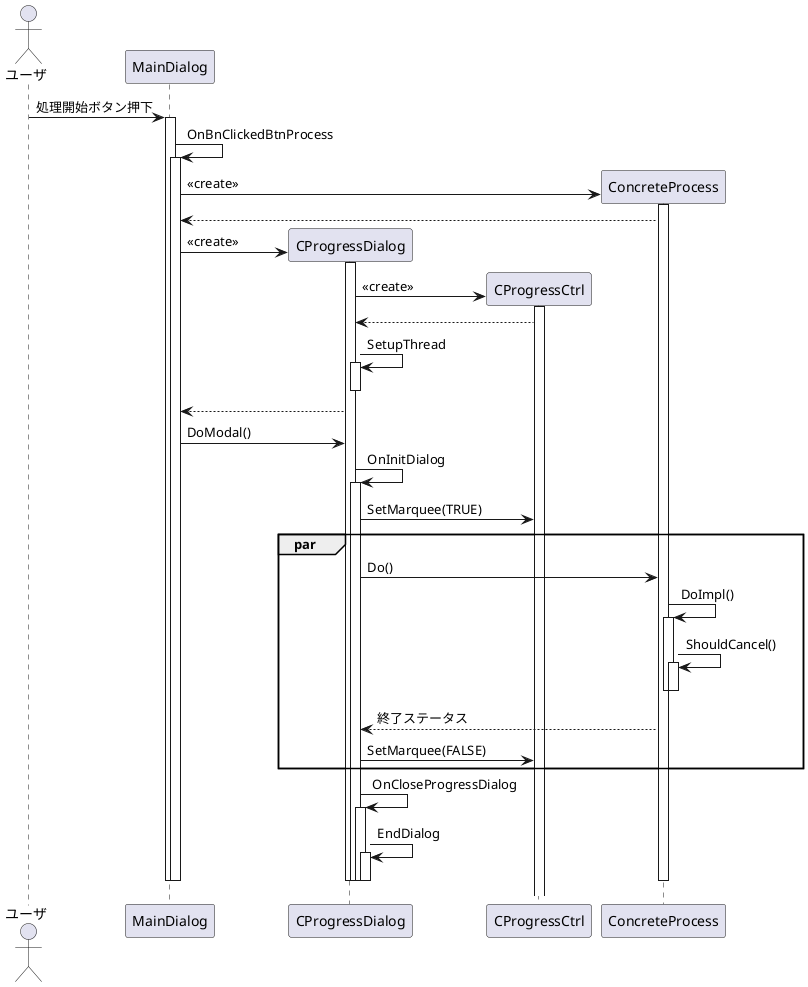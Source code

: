 @startuml

Actor ユーザ as user
participant MainDialog
participant CProgressDialog
participant CProgressCtrl
participant ConcreteProcess

user -> MainDialog : 処理開始ボタン押下
activate MainDialog

  MainDialog -> MainDialog : OnBnClickedBtnProcess
  activate MainDialog

    create ConcreteProcess
    MainDialog-> ConcreteProcess : <<create>>

    activate ConcreteProcess

      MainDialog <-- ConcreteProcess

      create CProgressDialog
      MainDialog -> CProgressDialog : <<create>>
      activate CProgressDialog

        create CProgressCtrl
        CProgressDialog -> CProgressCtrl : <<create>>
        activate CProgressCtrl
          CProgressDialog <-- CProgressCtrl

          CProgressDialog -> CProgressDialog : SetupThread
          activate CProgressDialog
          deactivate CProgressDialog

          MainDialog <-- CProgressDialog

          MainDialog-> CProgressDialog : DoModal()

          CProgressDialog -> CProgressDialog : OnInitDialog
          activate CProgressDialog

            CProgressDialog -> CProgressCtrl : SetMarquee(TRUE)

par
            CProgressDialog -> ConcreteProcess : Do()

            ConcreteProcess -> ConcreteProcess : DoImpl()
            activate ConcreteProcess

              ConcreteProcess -> ConcreteProcess : ShouldCancel()
              activate ConcreteProcess
              deactivate ConcreteProcess

            deactivate ConcreteProcess

          CProgressDialog <-- ConcreteProcess : 終了ステータス
          CProgressDialog -> CProgressCtrl : SetMarquee(FALSE)
end

          CProgressDialog -> CProgressDialog : OnCloseProgressDialog
          activate CProgressDialog
            CProgressDialog -> CProgressDialog : EndDialog
            activate CProgressDialog
            deactivate CProgressDialog
          deactivate CProgressDialog

        deactivate CProgressDialog

      deactivate CProgressDialog
    deactivate ConcreteProcess
  deactivate MainDialog
deactivate MainDialog

@enduml
